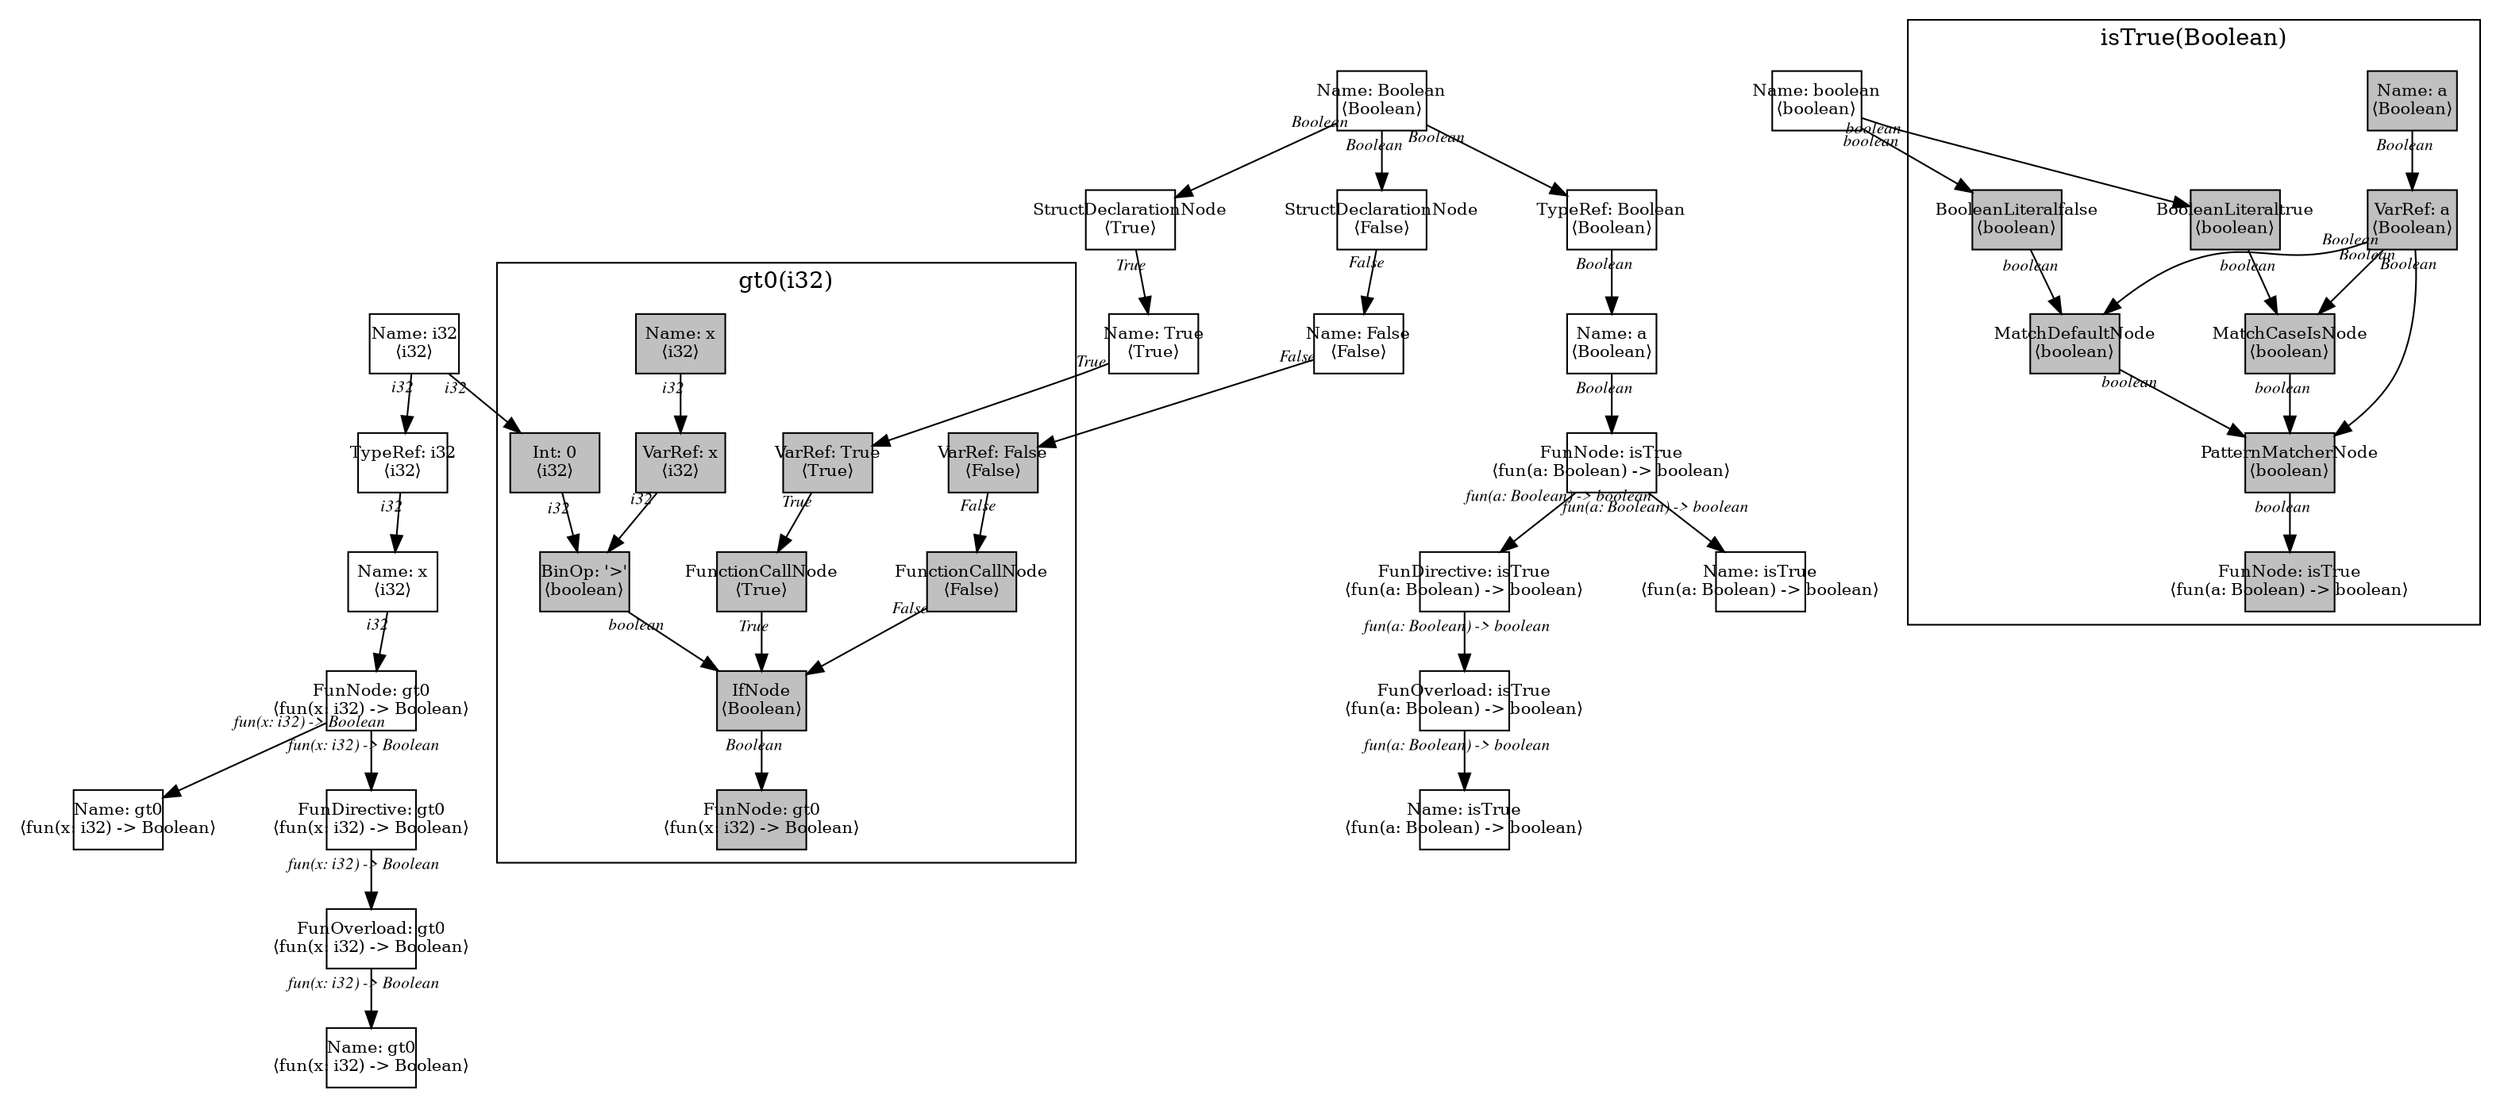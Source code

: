 digraph Document {
  node [shape=box,fixedsize=shape fontsize=10]
  1 [label="Name: i32\n⟨i32⟩", fillcolor=grey];
  2 [label="Name: boolean\n⟨boolean⟩", fillcolor=grey];
  3 [label="Name: Boolean\n⟨Boolean⟩", fillcolor=grey];
  4 [label="StructDeclarationNode\n⟨True⟩", fillcolor=grey];
  5 [label="Name: True\n⟨True⟩", fillcolor=grey];
  6 [label="StructDeclarationNode\n⟨False⟩", fillcolor=grey];
  7 [label="Name: False\n⟨False⟩", fillcolor=grey];
  8 [label="FunOverload: gt0\n⟨fun(x: i32) -> Boolean⟩", fillcolor=grey];
  9 [label="FunDirective: gt0\n⟨fun(x: i32) -> Boolean⟩", fillcolor=grey];
  10 [label="FunNode: gt0\n⟨fun(x: i32) -> Boolean⟩", fillcolor=grey];
  11 [label="TypeRef: i32\n⟨i32⟩", fillcolor=grey];
  12 [label="Name: x\n⟨i32⟩", fillcolor=grey];
  13 [label="Name: gt0\n⟨fun(x: i32) -> Boolean⟩", fillcolor=grey];
  14 [label="Name: gt0\n⟨fun(x: i32) -> Boolean⟩", fillcolor=grey];
  15 [label="FunOverload: isTrue\n⟨fun(a: Boolean) -> boolean⟩", fillcolor=grey];
  16 [label="FunDirective: isTrue\n⟨fun(a: Boolean) -> boolean⟩", fillcolor=grey];
  17 [label="FunNode: isTrue\n⟨fun(a: Boolean) -> boolean⟩", fillcolor=grey];
  18 [label="TypeRef: Boolean\n⟨Boolean⟩", fillcolor=grey];
  19 [label="Name: a\n⟨Boolean⟩", fillcolor=grey];
  20 [label="Name: isTrue\n⟨fun(a: Boolean) -> boolean⟩", fillcolor=grey];
  21 [label="Name: isTrue\n⟨fun(a: Boolean) -> boolean⟩", fillcolor=grey];
  subgraph cluster0 {
    node [style=filled, fillcolor=grey];
    22 [label="Name: x\n⟨i32⟩", fillcolor=grey];
    23 [label="IfNode\n⟨Boolean⟩", fillcolor=grey];
    24 [label="FunctionCallNode\n⟨True⟩", fillcolor=grey];
    25 [label="VarRef: True\n⟨True⟩", fillcolor=grey];
    26 [label="BinOp: '>'\n⟨boolean⟩", fillcolor=grey];
    27 [label="VarRef: x\n⟨i32⟩", fillcolor=grey];
    28 [label="Int: 0\n⟨i32⟩", fillcolor=grey];
    29 [label="FunctionCallNode\n⟨False⟩", fillcolor=grey];
    30 [label="VarRef: False\n⟨False⟩", fillcolor=grey];
    31 [label="FunNode: gt0\n⟨fun(x: i32) -> Boolean⟩", fillcolor=grey];
    22 -> 27[taillabel="i32" labeldistance="1" fontname="times  italic" fontsize = 10 color="black" ];
    23 -> 31[taillabel="Boolean" labeldistance="1" fontname="times  italic" fontsize = 10 color="black" ];
    24 -> 23[taillabel="True" labeldistance="1" fontname="times  italic" fontsize = 10 color="black" ];
    25 -> 24[taillabel="True" labeldistance="1" fontname="times  italic" fontsize = 10 color="black" ];
    26 -> 23[taillabel="boolean" labeldistance="1" fontname="times  italic" fontsize = 10 color="black" ];
    27 -> 26[taillabel="i32" labeldistance="1" fontname="times  italic" fontsize = 10 color="black" ];
    28 -> 26[taillabel="i32" labeldistance="1" fontname="times  italic" fontsize = 10 color="black" ];
    29 -> 23[taillabel="False" labeldistance="1" fontname="times  italic" fontsize = 10 color="black" ];
    30 -> 29[taillabel="False" labeldistance="1" fontname="times  italic" fontsize = 10 color="black" ];
  label = "gt0(i32)";
}
  subgraph cluster1 {
    node [style=filled, fillcolor=grey];
    32 [label="Name: a\n⟨Boolean⟩", fillcolor=grey];
    33 [label="PatternMatcherNode\n⟨boolean⟩", fillcolor=grey];
    34 [label="VarRef: a\n⟨Boolean⟩", fillcolor=grey];
    35 [label="MatchCaseIsNode\n⟨boolean⟩", fillcolor=grey];
    36 [label="BooleanLiteraltrue\n⟨boolean⟩", fillcolor=grey];
    37 [label="MatchDefaultNode\n⟨boolean⟩", fillcolor=grey];
    38 [label="BooleanLiteralfalse\n⟨boolean⟩", fillcolor=grey];
    39 [label="FunNode: isTrue\n⟨fun(a: Boolean) -> boolean⟩", fillcolor=grey];
    32 -> 34[taillabel="Boolean" labeldistance="1" fontname="times  italic" fontsize = 10 color="black" ];
    33 -> 39[taillabel="boolean" labeldistance="1" fontname="times  italic" fontsize = 10 color="black" ];
    34 -> 33[taillabel="Boolean" labeldistance="1" fontname="times  italic" fontsize = 10 color="black" ];
    34 -> 35[taillabel="Boolean" labeldistance="1" fontname="times  italic" fontsize = 10 color="black" ];
    34 -> 37[taillabel="Boolean" labeldistance="1" fontname="times  italic" fontsize = 10 color="black" ];
    35 -> 33[taillabel="boolean" labeldistance="1" fontname="times  italic" fontsize = 10 color="black" ];
    36 -> 35[taillabel="boolean" labeldistance="1" fontname="times  italic" fontsize = 10 color="black" ];
    37 -> 33[taillabel="boolean" labeldistance="1" fontname="times  italic" fontsize = 10 color="black" ];
    38 -> 37[taillabel="boolean" labeldistance="1" fontname="times  italic" fontsize = 10 color="black" ];
  label = "isTrue(Boolean)";
}
  1 -> 11[taillabel="i32" labeldistance="1" fontname="times  italic" fontsize = 10 color="black" ];
  1 -> 28[taillabel="i32" labeldistance="1" fontname="times  italic" fontsize = 10 color="black" ];
  2 -> 36[taillabel="boolean" labeldistance="1" fontname="times  italic" fontsize = 10 color="black" ];
  2 -> 38[taillabel="boolean" labeldistance="1" fontname="times  italic" fontsize = 10 color="black" ];
  3 -> 4[taillabel="Boolean" labeldistance="1" fontname="times  italic" fontsize = 10 color="black" ];
  3 -> 6[taillabel="Boolean" labeldistance="1" fontname="times  italic" fontsize = 10 color="black" ];
  3 -> 18[taillabel="Boolean" labeldistance="1" fontname="times  italic" fontsize = 10 color="black" ];
  4 -> 5[taillabel="True" labeldistance="1" fontname="times  italic" fontsize = 10 color="black" ];
  5 -> 25[taillabel="True" labeldistance="1" fontname="times  italic" fontsize = 10 color="black" ];
  6 -> 7[taillabel="False" labeldistance="1" fontname="times  italic" fontsize = 10 color="black" ];
  7 -> 30[taillabel="False" labeldistance="1" fontname="times  italic" fontsize = 10 color="black" ];
  8 -> 14[taillabel="fun(x: i32) -> Boolean" labeldistance="1" fontname="times  italic" fontsize = 10 color="black" ];
  9 -> 8[taillabel="fun(x: i32) -> Boolean" labeldistance="1" fontname="times  italic" fontsize = 10 color="black" ];
  10 -> 13[taillabel="fun(x: i32) -> Boolean" labeldistance="1" fontname="times  italic" fontsize = 10 color="black" ];
  10 -> 9[taillabel="fun(x: i32) -> Boolean" labeldistance="1" fontname="times  italic" fontsize = 10 color="black" ];
  11 -> 12[taillabel="i32" labeldistance="1" fontname="times  italic" fontsize = 10 color="black" ];
  12 -> 10[taillabel="i32" labeldistance="1" fontname="times  italic" fontsize = 10 color="black" ];
  15 -> 21[taillabel="fun(a: Boolean) -> boolean" labeldistance="1" fontname="times  italic" fontsize = 10 color="black" ];
  16 -> 15[taillabel="fun(a: Boolean) -> boolean" labeldistance="1" fontname="times  italic" fontsize = 10 color="black" ];
  17 -> 20[taillabel="fun(a: Boolean) -> boolean" labeldistance="1" fontname="times  italic" fontsize = 10 color="black" ];
  17 -> 16[taillabel="fun(a: Boolean) -> boolean" labeldistance="1" fontname="times  italic" fontsize = 10 color="black" ];
  18 -> 19[taillabel="Boolean" labeldistance="1" fontname="times  italic" fontsize = 10 color="black" ];
  19 -> 17[taillabel="Boolean" labeldistance="1" fontname="times  italic" fontsize = 10 color="black" ];
  label="";
}
